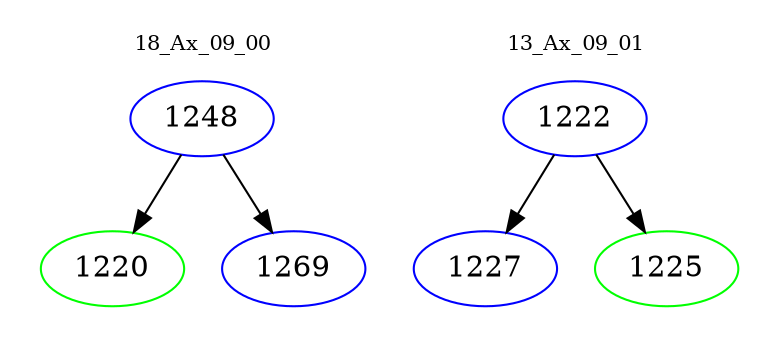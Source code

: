 digraph{
subgraph cluster_0 {
color = white
label = "18_Ax_09_00";
fontsize=10;
T0_1248 [label="1248", color="blue"]
T0_1248 -> T0_1220 [color="black"]
T0_1220 [label="1220", color="green"]
T0_1248 -> T0_1269 [color="black"]
T0_1269 [label="1269", color="blue"]
}
subgraph cluster_1 {
color = white
label = "13_Ax_09_01";
fontsize=10;
T1_1222 [label="1222", color="blue"]
T1_1222 -> T1_1227 [color="black"]
T1_1227 [label="1227", color="blue"]
T1_1222 -> T1_1225 [color="black"]
T1_1225 [label="1225", color="green"]
}
}
